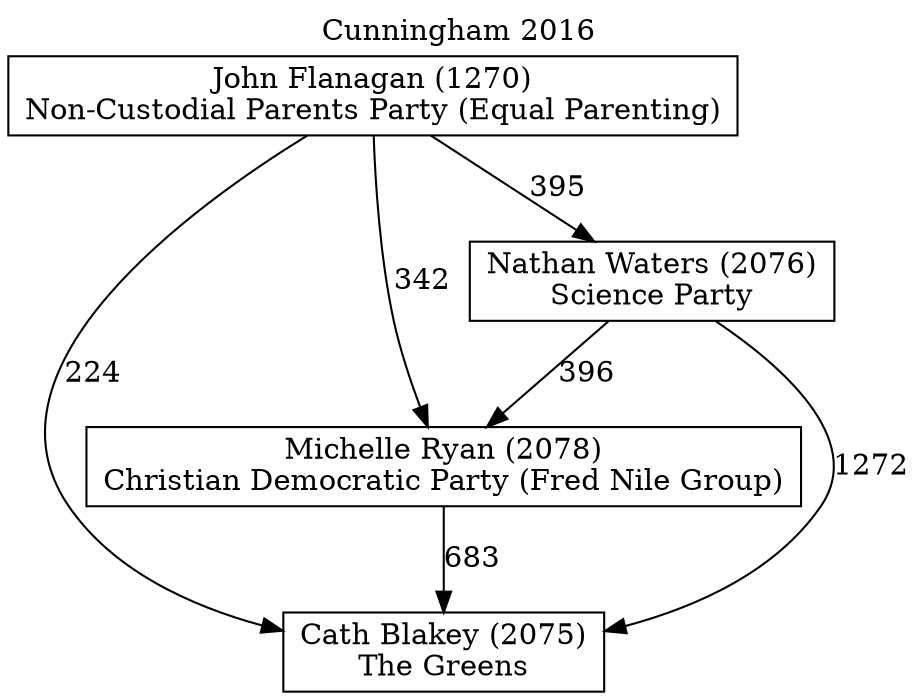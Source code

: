 // House preference flow
digraph "Cath Blakey (2075)_Cunningham_2016" {
	graph [label="Cunningham 2016" labelloc=t mclimit=10]
	node [shape=box]
	"Cath Blakey (2075)" [label="Cath Blakey (2075)
The Greens"]
	"Michelle Ryan (2078)" [label="Michelle Ryan (2078)
Christian Democratic Party (Fred Nile Group)"]
	"John Flanagan (1270)" [label="John Flanagan (1270)
Non-Custodial Parents Party (Equal Parenting)"]
	"Nathan Waters (2076)" [label="Nathan Waters (2076)
Science Party"]
	"John Flanagan (1270)" -> "Nathan Waters (2076)" [label=395]
	"Michelle Ryan (2078)" -> "Cath Blakey (2075)" [label=683]
	"John Flanagan (1270)" -> "Cath Blakey (2075)" [label=224]
	"John Flanagan (1270)" -> "Michelle Ryan (2078)" [label=342]
	"Nathan Waters (2076)" -> "Cath Blakey (2075)" [label=1272]
	"Nathan Waters (2076)" -> "Michelle Ryan (2078)" [label=396]
}
